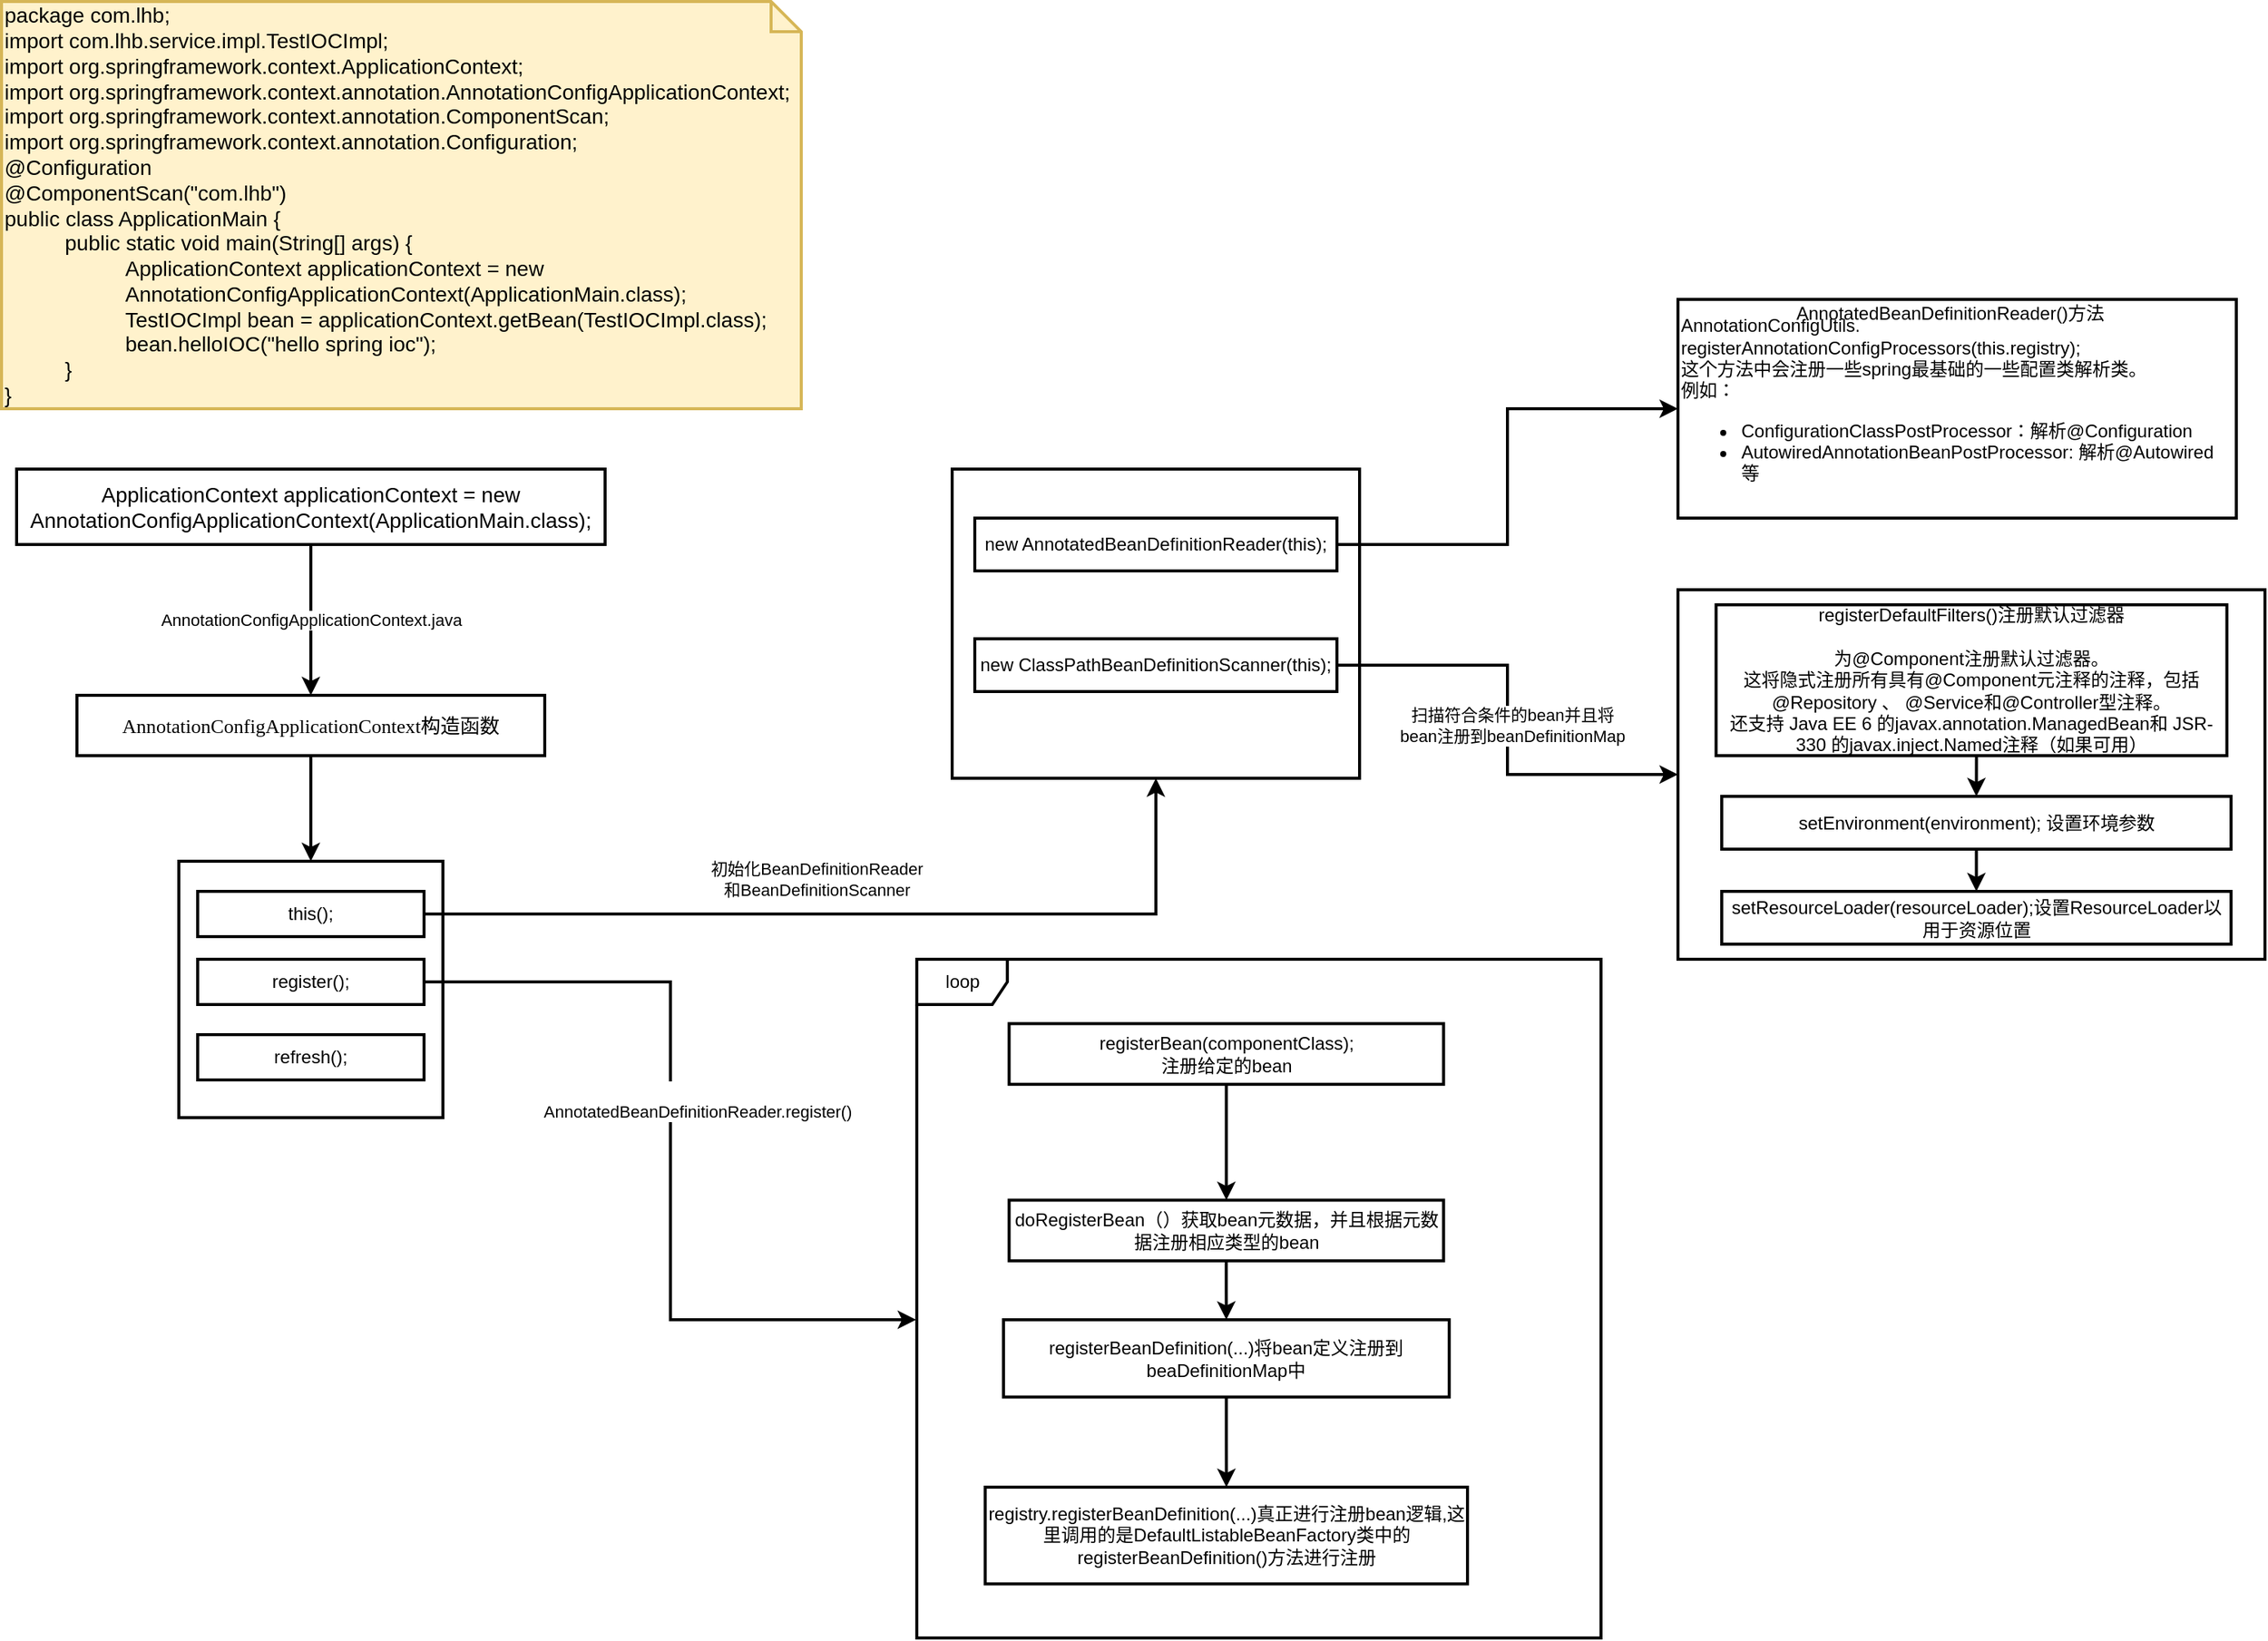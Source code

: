 <mxfile version="14.9.3" type="github">
  <diagram id="eFSnvH-j5v0lLI5UnApI" name="IOC加载流程">
    <mxGraphModel dx="1302" dy="707" grid="1" gridSize="10" guides="1" tooltips="1" connect="1" arrows="1" fold="1" page="1" pageScale="1" pageWidth="827" pageHeight="1169" math="0" shadow="0">
      <root>
        <mxCell id="0" />
        <mxCell id="1" parent="0" />
        <mxCell id="3bNbBRN6fOfR_KHOpcYK-2" value="&lt;div&gt;&lt;font color=&quot;#000000&quot;&gt;package com.lhb;&lt;/font&gt;&lt;/div&gt;&lt;div&gt;&lt;font color=&quot;#000000&quot;&gt;import com.lhb.service.impl.TestIOCImpl;&lt;/font&gt;&lt;/div&gt;&lt;div&gt;&lt;font color=&quot;#000000&quot;&gt;import org.springframework.context.ApplicationContext;&lt;/font&gt;&lt;/div&gt;&lt;div&gt;&lt;font color=&quot;#000000&quot;&gt;import org.springframework.context.annotation.AnnotationConfigApplicationContext;&lt;/font&gt;&lt;/div&gt;&lt;div&gt;&lt;font color=&quot;#000000&quot;&gt;import org.springframework.context.annotation.ComponentScan;&lt;/font&gt;&lt;/div&gt;&lt;div&gt;&lt;font color=&quot;#000000&quot;&gt;import org.springframework.context.annotation.Configuration;&lt;/font&gt;&lt;/div&gt;&lt;div&gt;&lt;font color=&quot;#000000&quot;&gt;@Configuration&lt;/font&gt;&lt;/div&gt;&lt;div&gt;&lt;font color=&quot;#000000&quot;&gt;@ComponentScan(&quot;com.lhb&quot;)&lt;/font&gt;&lt;/div&gt;&lt;div&gt;&lt;font color=&quot;#000000&quot;&gt;public class ApplicationMain {&lt;/font&gt;&lt;/div&gt;&lt;blockquote style=&quot;margin: 0 0 0 40px ; border: none ; padding: 0px&quot;&gt;&lt;div&gt;&lt;font color=&quot;#000000&quot;&gt;public static void main(String[] args) {&lt;/font&gt;&lt;/div&gt;&lt;/blockquote&gt;&lt;blockquote style=&quot;margin: 0 0 0 40px ; border: none ; padding: 0px&quot;&gt;&lt;blockquote style=&quot;margin: 0 0 0 40px ; border: none ; padding: 0px&quot;&gt;&lt;div&gt;&lt;font color=&quot;#000000&quot;&gt;ApplicationContext applicationContext = new AnnotationConfigApplicationContext(ApplicationMain.class);&lt;/font&gt;&lt;/div&gt;&lt;/blockquote&gt;&lt;blockquote style=&quot;margin: 0 0 0 40px ; border: none ; padding: 0px&quot;&gt;&lt;div&gt;&lt;font color=&quot;#000000&quot;&gt;TestIOCImpl bean = applicationContext.getBean(TestIOCImpl.class);&lt;/font&gt;&lt;/div&gt;&lt;/blockquote&gt;&lt;blockquote style=&quot;margin: 0 0 0 40px ; border: none ; padding: 0px&quot;&gt;&lt;div&gt;&lt;font color=&quot;#000000&quot;&gt;bean.helloIOC(&quot;hello spring ioc&quot;);&lt;/font&gt;&lt;/div&gt;&lt;/blockquote&gt;&lt;/blockquote&gt;&lt;blockquote style=&quot;margin: 0 0 0 40px ; border: none ; padding: 0px&quot;&gt;&lt;div&gt;&lt;font color=&quot;#000000&quot;&gt;}&lt;/font&gt;&lt;/div&gt;&lt;/blockquote&gt;&lt;div&gt;&lt;font color=&quot;#000000&quot;&gt;}&lt;/font&gt;&lt;/div&gt;" style="shape=note;strokeWidth=2;fontSize=14;size=20;whiteSpace=wrap;html=1;fillColor=#fff2cc;strokeColor=#d6b656;fontColor=#666600;align=left;" parent="1" vertex="1">
          <mxGeometry x="70" y="40" width="530" height="270" as="geometry" />
        </mxCell>
        <mxCell id="3bNbBRN6fOfR_KHOpcYK-5" value="" style="edgeStyle=orthogonalEdgeStyle;rounded=0;orthogonalLoop=1;jettySize=auto;html=1;strokeWidth=2;" parent="1" source="3bNbBRN6fOfR_KHOpcYK-3" target="3bNbBRN6fOfR_KHOpcYK-4" edge="1">
          <mxGeometry relative="1" as="geometry" />
        </mxCell>
        <mxCell id="XQ4zk1a1KSQNIVSHgwAn-4" value="AnnotationConfigApplicationContext.java" style="edgeLabel;html=1;align=center;verticalAlign=middle;resizable=0;points=[];" vertex="1" connectable="0" parent="3bNbBRN6fOfR_KHOpcYK-5">
          <mxGeometry x="-0.3" y="-1" relative="1" as="geometry">
            <mxPoint x="1" y="15" as="offset" />
          </mxGeometry>
        </mxCell>
        <mxCell id="3bNbBRN6fOfR_KHOpcYK-3" value="&lt;span style=&quot;font-size: 14px ; text-align: left&quot;&gt;ApplicationContext applicationContext = new AnnotationConfigApplicationContext(ApplicationMain.class);&lt;/span&gt;" style="rounded=0;whiteSpace=wrap;html=1;strokeWidth=2;" parent="1" vertex="1">
          <mxGeometry x="80" y="350" width="390" height="50" as="geometry" />
        </mxCell>
        <mxCell id="3bNbBRN6fOfR_KHOpcYK-7" value="" style="edgeStyle=orthogonalEdgeStyle;rounded=0;orthogonalLoop=1;jettySize=auto;html=1;strokeWidth=2;" parent="1" source="3bNbBRN6fOfR_KHOpcYK-4" target="3bNbBRN6fOfR_KHOpcYK-6" edge="1">
          <mxGeometry relative="1" as="geometry" />
        </mxCell>
        <mxCell id="3bNbBRN6fOfR_KHOpcYK-4" value="&lt;pre style=&quot;font-family: &amp;#34;jetbrains mono&amp;#34; ; font-size: 9.8pt&quot;&gt;&lt;span style=&quot;background-color: rgb(255 , 255 , 255)&quot;&gt;AnnotationConfigApplicationContext构造函数&lt;/span&gt;&lt;/pre&gt;" style="whiteSpace=wrap;html=1;rounded=0;strokeWidth=2;" parent="1" vertex="1">
          <mxGeometry x="120" y="500" width="310" height="40" as="geometry" />
        </mxCell>
        <mxCell id="XQ4zk1a1KSQNIVSHgwAn-1" value="" style="group" vertex="1" connectable="0" parent="1">
          <mxGeometry x="187.5" y="610" width="175" height="170" as="geometry" />
        </mxCell>
        <mxCell id="3bNbBRN6fOfR_KHOpcYK-6" value="" style="whiteSpace=wrap;html=1;rounded=0;strokeWidth=2;" parent="XQ4zk1a1KSQNIVSHgwAn-1" vertex="1">
          <mxGeometry width="175" height="170" as="geometry" />
        </mxCell>
        <mxCell id="3bNbBRN6fOfR_KHOpcYK-8" value="this();" style="rounded=0;whiteSpace=wrap;html=1;strokeWidth=2;" parent="XQ4zk1a1KSQNIVSHgwAn-1" vertex="1">
          <mxGeometry x="12.5" y="20" width="150" height="30" as="geometry" />
        </mxCell>
        <mxCell id="XQ4zk1a1KSQNIVSHgwAn-2" value="register();" style="rounded=0;whiteSpace=wrap;html=1;strokeWidth=2;" vertex="1" parent="XQ4zk1a1KSQNIVSHgwAn-1">
          <mxGeometry x="12.5" y="65" width="150" height="30" as="geometry" />
        </mxCell>
        <mxCell id="XQ4zk1a1KSQNIVSHgwAn-3" value="refresh();" style="rounded=0;whiteSpace=wrap;html=1;strokeWidth=2;" vertex="1" parent="XQ4zk1a1KSQNIVSHgwAn-1">
          <mxGeometry x="12.5" y="115" width="150" height="30" as="geometry" />
        </mxCell>
        <mxCell id="XQ4zk1a1KSQNIVSHgwAn-6" value="" style="edgeStyle=orthogonalEdgeStyle;rounded=0;orthogonalLoop=1;jettySize=auto;html=1;strokeWidth=2;" edge="1" parent="1" source="3bNbBRN6fOfR_KHOpcYK-8" target="XQ4zk1a1KSQNIVSHgwAn-5">
          <mxGeometry relative="1" as="geometry" />
        </mxCell>
        <mxCell id="XQ4zk1a1KSQNIVSHgwAn-9" value="初始化BeanDefinitionReader&lt;br&gt;和BeanDefinitionScanner" style="edgeLabel;html=1;align=center;verticalAlign=middle;resizable=0;points=[];" vertex="1" connectable="0" parent="XQ4zk1a1KSQNIVSHgwAn-6">
          <mxGeometry x="-0.147" relative="1" as="geometry">
            <mxPoint x="15" y="-23" as="offset" />
          </mxGeometry>
        </mxCell>
        <mxCell id="XQ4zk1a1KSQNIVSHgwAn-18" value="" style="group" vertex="1" connectable="0" parent="1">
          <mxGeometry x="700" y="350" width="270" height="205" as="geometry" />
        </mxCell>
        <mxCell id="XQ4zk1a1KSQNIVSHgwAn-5" value="" style="whiteSpace=wrap;html=1;rounded=0;strokeWidth=2;" vertex="1" parent="XQ4zk1a1KSQNIVSHgwAn-18">
          <mxGeometry width="270" height="205" as="geometry" />
        </mxCell>
        <mxCell id="XQ4zk1a1KSQNIVSHgwAn-16" value="new AnnotatedBeanDefinitionReader(this);" style="rounded=0;whiteSpace=wrap;html=1;strokeWidth=2;" vertex="1" parent="XQ4zk1a1KSQNIVSHgwAn-18">
          <mxGeometry x="15" y="32.5" width="240" height="35" as="geometry" />
        </mxCell>
        <mxCell id="XQ4zk1a1KSQNIVSHgwAn-17" value="new ClassPathBeanDefinitionScanner(this);" style="rounded=0;whiteSpace=wrap;html=1;strokeWidth=2;" vertex="1" parent="XQ4zk1a1KSQNIVSHgwAn-18">
          <mxGeometry x="15" y="112.5" width="240" height="35" as="geometry" />
        </mxCell>
        <mxCell id="XQ4zk1a1KSQNIVSHgwAn-20" value="" style="edgeStyle=orthogonalEdgeStyle;rounded=0;orthogonalLoop=1;jettySize=auto;html=1;strokeWidth=2;" edge="1" parent="1" source="XQ4zk1a1KSQNIVSHgwAn-16" target="XQ4zk1a1KSQNIVSHgwAn-19">
          <mxGeometry relative="1" as="geometry" />
        </mxCell>
        <mxCell id="XQ4zk1a1KSQNIVSHgwAn-24" value="" style="group" vertex="1" connectable="0" parent="1">
          <mxGeometry x="1181" y="237.5" width="370" height="145" as="geometry" />
        </mxCell>
        <mxCell id="XQ4zk1a1KSQNIVSHgwAn-19" value="AnnotationConfigUtils.&lt;br&gt;registerAnnotationConfigProcessors(this.registry);&lt;br&gt;这个方法中会注册一些spring最基础的一些配置类解析类。&lt;br&gt;例如：&lt;br&gt;&lt;ul&gt;&lt;li&gt;ConfigurationClassPostProcessor：解析@Configuration&lt;br&gt;&lt;/li&gt;&lt;li&gt;AutowiredAnnotationBeanPostProcessor: 解析@Autowired 等&lt;/li&gt;&lt;/ul&gt;" style="whiteSpace=wrap;html=1;rounded=0;strokeWidth=2;align=left;" vertex="1" parent="XQ4zk1a1KSQNIVSHgwAn-24">
          <mxGeometry width="370" height="145" as="geometry" />
        </mxCell>
        <mxCell id="XQ4zk1a1KSQNIVSHgwAn-23" value="AnnotatedBeanDefinitionReader()方法" style="text;html=1;align=center;verticalAlign=middle;resizable=0;points=[];autosize=1;strokeColor=none;" vertex="1" parent="XQ4zk1a1KSQNIVSHgwAn-24">
          <mxGeometry x="69.999" y="-0.003" width="220" height="20" as="geometry" />
        </mxCell>
        <mxCell id="XQ4zk1a1KSQNIVSHgwAn-27" value="" style="whiteSpace=wrap;html=1;rounded=0;strokeWidth=2;" vertex="1" parent="1">
          <mxGeometry x="1181" y="430" width="389" height="245" as="geometry" />
        </mxCell>
        <mxCell id="XQ4zk1a1KSQNIVSHgwAn-28" value="" style="edgeStyle=orthogonalEdgeStyle;rounded=0;orthogonalLoop=1;jettySize=auto;html=1;strokeWidth=2;" edge="1" parent="1" source="XQ4zk1a1KSQNIVSHgwAn-17" target="XQ4zk1a1KSQNIVSHgwAn-27">
          <mxGeometry relative="1" as="geometry" />
        </mxCell>
        <mxCell id="XQ4zk1a1KSQNIVSHgwAn-29" value="扫描符合条件的bean并且将&lt;br&gt;bean注册到beanDefinitionMap" style="edgeLabel;html=1;align=center;verticalAlign=middle;resizable=0;points=[];" vertex="1" connectable="0" parent="XQ4zk1a1KSQNIVSHgwAn-28">
          <mxGeometry x="-0.274" y="1" relative="1" as="geometry">
            <mxPoint x="7" y="41" as="offset" />
          </mxGeometry>
        </mxCell>
        <mxCell id="XQ4zk1a1KSQNIVSHgwAn-32" style="edgeStyle=orthogonalEdgeStyle;rounded=0;orthogonalLoop=1;jettySize=auto;html=1;exitX=0.5;exitY=1;exitDx=0;exitDy=0;strokeWidth=2;entryX=0.5;entryY=0;entryDx=0;entryDy=0;" edge="1" parent="1" source="XQ4zk1a1KSQNIVSHgwAn-30" target="XQ4zk1a1KSQNIVSHgwAn-31">
          <mxGeometry relative="1" as="geometry">
            <mxPoint x="1376" y="600" as="targetPoint" />
          </mxGeometry>
        </mxCell>
        <mxCell id="XQ4zk1a1KSQNIVSHgwAn-30" value="registerDefaultFilters()注册默认过滤器&lt;br&gt;&lt;br&gt;&lt;span&gt;为@Component注册默认过滤器。&lt;/span&gt;&lt;br&gt;&lt;div&gt;这将隐式注册所有具有@Component元注释的注释，包括@Repository 、 @Service和@Controller型注释。&lt;/div&gt;&lt;div&gt;还支持 Java EE 6 的javax.annotation.ManagedBean和 JSR-330 的javax.inject.Named注释（如果可用）&lt;/div&gt;" style="rounded=0;whiteSpace=wrap;html=1;strokeWidth=2;" vertex="1" parent="1">
          <mxGeometry x="1206.25" y="440" width="338.5" height="100" as="geometry" />
        </mxCell>
        <mxCell id="XQ4zk1a1KSQNIVSHgwAn-34" value="" style="edgeStyle=orthogonalEdgeStyle;rounded=0;orthogonalLoop=1;jettySize=auto;html=1;strokeWidth=2;" edge="1" parent="1" source="XQ4zk1a1KSQNIVSHgwAn-31" target="XQ4zk1a1KSQNIVSHgwAn-33">
          <mxGeometry relative="1" as="geometry" />
        </mxCell>
        <mxCell id="XQ4zk1a1KSQNIVSHgwAn-31" value="setEnvironment(environment); 设置环境参数" style="rounded=0;whiteSpace=wrap;html=1;strokeWidth=2;" vertex="1" parent="1">
          <mxGeometry x="1210" y="567" width="337.5" height="35" as="geometry" />
        </mxCell>
        <mxCell id="XQ4zk1a1KSQNIVSHgwAn-33" value="setResourceLoader(resourceLoader);设置ResourceLoader以用于资源位置" style="rounded=0;whiteSpace=wrap;html=1;strokeWidth=2;" vertex="1" parent="1">
          <mxGeometry x="1210" y="630" width="337.5" height="35" as="geometry" />
        </mxCell>
        <mxCell id="XQ4zk1a1KSQNIVSHgwAn-36" value="" style="edgeStyle=orthogonalEdgeStyle;rounded=0;orthogonalLoop=1;jettySize=auto;html=1;strokeWidth=2;entryX=-0.001;entryY=0.531;entryDx=0;entryDy=0;entryPerimeter=0;" edge="1" parent="1" source="XQ4zk1a1KSQNIVSHgwAn-2" target="XQ4zk1a1KSQNIVSHgwAn-38">
          <mxGeometry relative="1" as="geometry">
            <mxPoint x="700" y="695" as="targetPoint" />
          </mxGeometry>
        </mxCell>
        <mxCell id="XQ4zk1a1KSQNIVSHgwAn-37" value="&lt;div&gt;&lt;span style=&quot;font-size: 11px&quot;&gt;&lt;br&gt;&lt;/span&gt;&lt;/div&gt;&lt;div&gt;&lt;span style=&quot;font-size: 11px&quot;&gt;AnnotatedBeanDefinitionReader.register()&lt;/span&gt;&lt;/div&gt;" style="edgeLabel;html=1;align=center;verticalAlign=middle;resizable=0;points=[];rotation=0;" vertex="1" connectable="0" parent="XQ4zk1a1KSQNIVSHgwAn-36">
          <mxGeometry x="-0.255" y="2" relative="1" as="geometry">
            <mxPoint x="15" y="37" as="offset" />
          </mxGeometry>
        </mxCell>
        <mxCell id="XQ4zk1a1KSQNIVSHgwAn-47" value="" style="group" vertex="1" connectable="0" parent="1">
          <mxGeometry x="690" y="675" width="440" height="450" as="geometry" />
        </mxCell>
        <mxCell id="XQ4zk1a1KSQNIVSHgwAn-41" value="doRegisterBean（）获取bean元数据，并且根据元数据注册相应类型的bean" style="rounded=0;whiteSpace=wrap;html=1;strokeWidth=2;" vertex="1" parent="XQ4zk1a1KSQNIVSHgwAn-47">
          <mxGeometry x="47.744" y="159.72" width="287.914" height="40.207" as="geometry" />
        </mxCell>
        <mxCell id="XQ4zk1a1KSQNIVSHgwAn-42" value="" style="edgeStyle=orthogonalEdgeStyle;rounded=0;orthogonalLoop=1;jettySize=auto;html=1;strokeWidth=2;" edge="1" parent="XQ4zk1a1KSQNIVSHgwAn-47" source="XQ4zk1a1KSQNIVSHgwAn-39" target="XQ4zk1a1KSQNIVSHgwAn-41">
          <mxGeometry relative="1" as="geometry" />
        </mxCell>
        <mxCell id="XQ4zk1a1KSQNIVSHgwAn-38" value="loop" style="shape=umlFrame;whiteSpace=wrap;html=1;strokeWidth=2;" vertex="1" parent="XQ4zk1a1KSQNIVSHgwAn-47">
          <mxGeometry x="-13.426" width="453.426" height="450" as="geometry" />
        </mxCell>
        <mxCell id="XQ4zk1a1KSQNIVSHgwAn-39" value="registerBean(componentClass);&lt;br&gt;注册给定的bean" style="rounded=0;whiteSpace=wrap;html=1;strokeWidth=2;" vertex="1" parent="XQ4zk1a1KSQNIVSHgwAn-47">
          <mxGeometry x="47.744" y="42.683" width="287.914" height="40.207" as="geometry" />
        </mxCell>
        <mxCell id="XQ4zk1a1KSQNIVSHgwAn-45" value="registerBeanDefinition(...)将bean定义注册到beaDefinitionMap中" style="rounded=0;whiteSpace=wrap;html=1;strokeWidth=2;" vertex="1" parent="XQ4zk1a1KSQNIVSHgwAn-47">
          <mxGeometry x="44.012" y="239.024" width="295.379" height="51.22" as="geometry" />
        </mxCell>
        <mxCell id="XQ4zk1a1KSQNIVSHgwAn-44" value="" style="edgeStyle=orthogonalEdgeStyle;rounded=0;orthogonalLoop=1;jettySize=auto;html=1;strokeWidth=2;entryX=0.5;entryY=0;entryDx=0;entryDy=0;" edge="1" parent="XQ4zk1a1KSQNIVSHgwAn-47" source="XQ4zk1a1KSQNIVSHgwAn-41" target="XQ4zk1a1KSQNIVSHgwAn-45">
          <mxGeometry relative="1" as="geometry">
            <mxPoint x="191.701" y="268.22" as="targetPoint" />
          </mxGeometry>
        </mxCell>
        <mxCell id="XQ4zk1a1KSQNIVSHgwAn-48" value="registry.registerBeanDefinition(...)真正进行注册bean逻辑,这里调用的是DefaultListableBeanFactory类中的registerBeanDefinition()方法进行注册" style="whiteSpace=wrap;html=1;rounded=0;strokeWidth=2;" vertex="1" parent="XQ4zk1a1KSQNIVSHgwAn-47">
          <mxGeometry x="31.87" y="350" width="319.654" height="64.15" as="geometry" />
        </mxCell>
        <mxCell id="XQ4zk1a1KSQNIVSHgwAn-49" value="" style="edgeStyle=orthogonalEdgeStyle;rounded=0;orthogonalLoop=1;jettySize=auto;html=1;strokeWidth=2;" edge="1" parent="XQ4zk1a1KSQNIVSHgwAn-47" source="XQ4zk1a1KSQNIVSHgwAn-45" target="XQ4zk1a1KSQNIVSHgwAn-48">
          <mxGeometry relative="1" as="geometry" />
        </mxCell>
      </root>
    </mxGraphModel>
  </diagram>
</mxfile>
